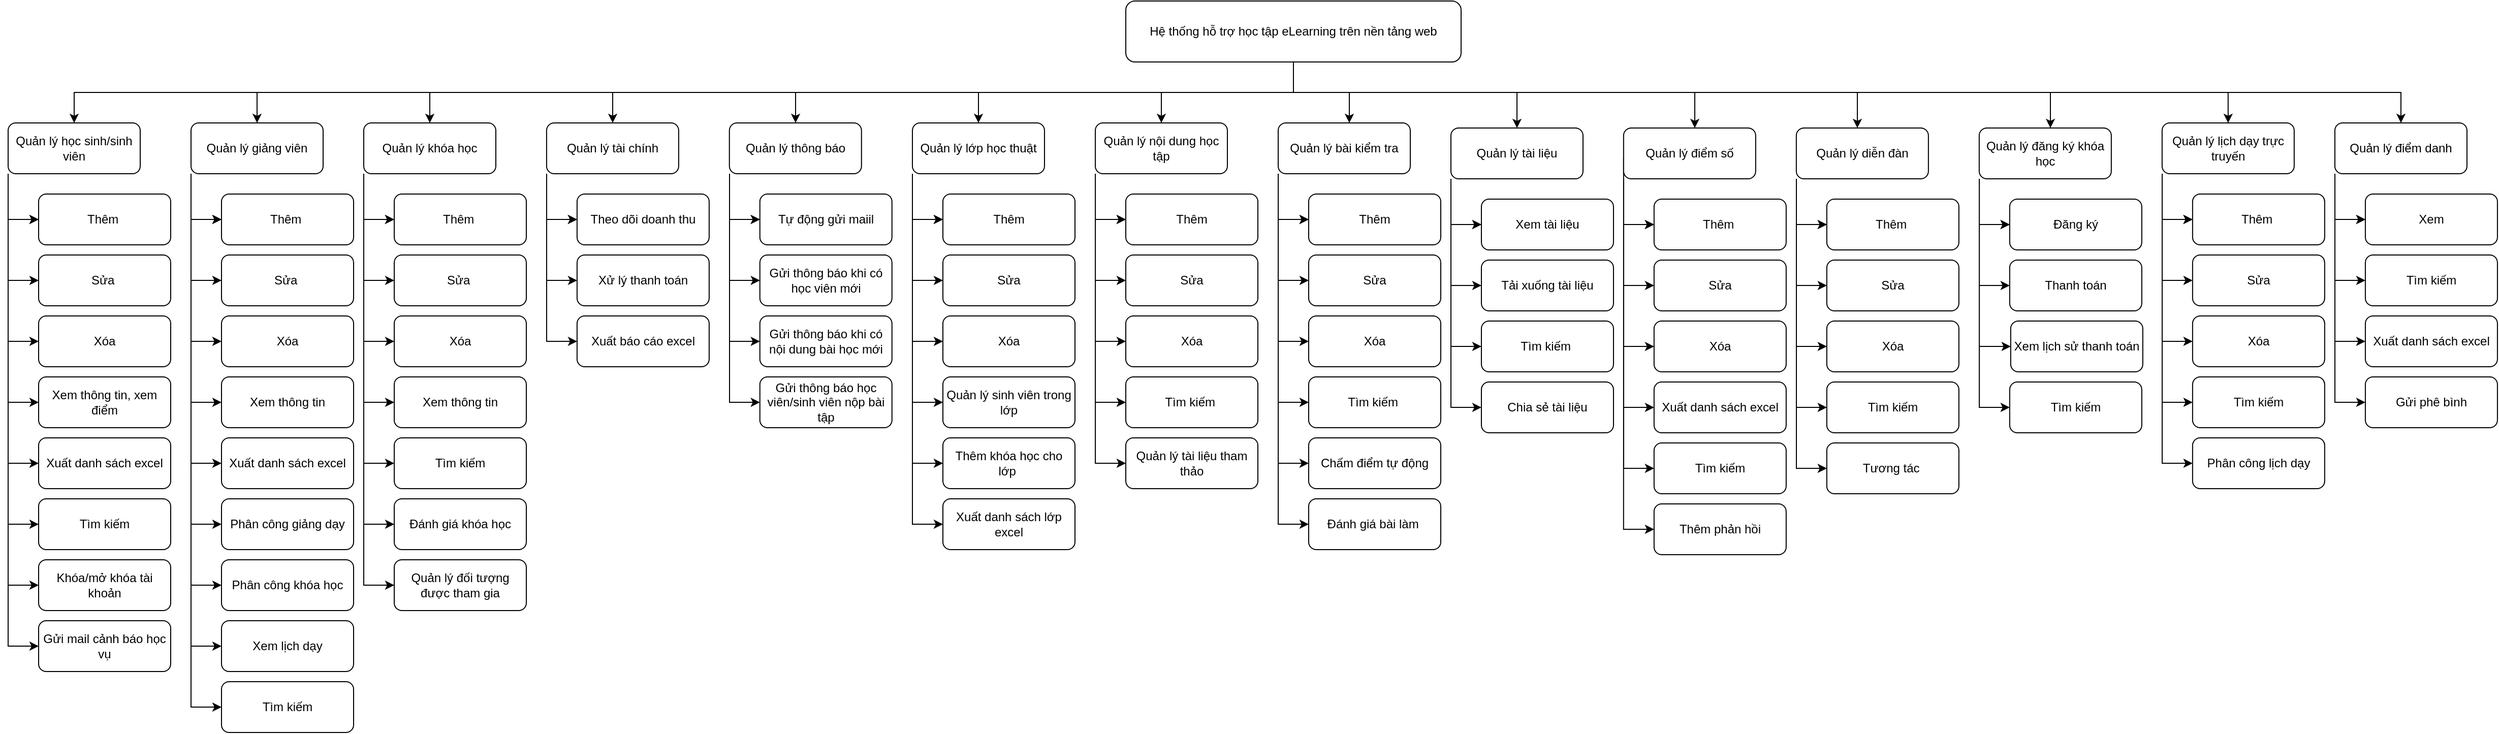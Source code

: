 <mxfile version="27.0.5">
  <diagram name="Page-1" id="I-7YPhFpCVGjYqoQ73Ly">
    <mxGraphModel dx="4297" dy="1940" grid="1" gridSize="10" guides="1" tooltips="1" connect="1" arrows="1" fold="1" page="1" pageScale="1" pageWidth="850" pageHeight="1100" math="0" shadow="0">
      <root>
        <mxCell id="0" />
        <mxCell id="1" parent="0" />
        <mxCell id="hVVMpaapmV8Wa0ZIryD7-13" style="edgeStyle=orthogonalEdgeStyle;rounded=0;orthogonalLoop=1;jettySize=auto;html=1;" parent="1" source="hVVMpaapmV8Wa0ZIryD7-2" target="hVVMpaapmV8Wa0ZIryD7-3" edge="1">
          <mxGeometry relative="1" as="geometry">
            <Array as="points">
              <mxPoint x="1245" y="110" />
              <mxPoint x="45" y="110" />
            </Array>
          </mxGeometry>
        </mxCell>
        <mxCell id="hVVMpaapmV8Wa0ZIryD7-36" style="edgeStyle=orthogonalEdgeStyle;rounded=0;orthogonalLoop=1;jettySize=auto;html=1;" parent="1" source="hVVMpaapmV8Wa0ZIryD7-2" target="hVVMpaapmV8Wa0ZIryD7-30" edge="1">
          <mxGeometry relative="1" as="geometry">
            <Array as="points">
              <mxPoint x="1245" y="110" />
              <mxPoint x="225" y="110" />
            </Array>
          </mxGeometry>
        </mxCell>
        <mxCell id="hVVMpaapmV8Wa0ZIryD7-163" style="edgeStyle=orthogonalEdgeStyle;rounded=0;orthogonalLoop=1;jettySize=auto;html=1;entryX=0.5;entryY=0;entryDx=0;entryDy=0;" parent="1" source="hVVMpaapmV8Wa0ZIryD7-2" target="hVVMpaapmV8Wa0ZIryD7-47" edge="1">
          <mxGeometry relative="1" as="geometry">
            <Array as="points">
              <mxPoint x="1245" y="110" />
              <mxPoint x="395" y="110" />
            </Array>
          </mxGeometry>
        </mxCell>
        <mxCell id="hVVMpaapmV8Wa0ZIryD7-164" style="edgeStyle=orthogonalEdgeStyle;rounded=0;orthogonalLoop=1;jettySize=auto;html=1;" parent="1" source="hVVMpaapmV8Wa0ZIryD7-2" target="hVVMpaapmV8Wa0ZIryD7-67" edge="1">
          <mxGeometry relative="1" as="geometry">
            <Array as="points">
              <mxPoint x="1245" y="110" />
              <mxPoint x="575" y="110" />
            </Array>
          </mxGeometry>
        </mxCell>
        <mxCell id="hVVMpaapmV8Wa0ZIryD7-165" style="edgeStyle=orthogonalEdgeStyle;rounded=0;orthogonalLoop=1;jettySize=auto;html=1;" parent="1" source="hVVMpaapmV8Wa0ZIryD7-2" target="hVVMpaapmV8Wa0ZIryD7-98" edge="1">
          <mxGeometry relative="1" as="geometry">
            <Array as="points">
              <mxPoint x="1245" y="110" />
              <mxPoint x="755" y="110" />
            </Array>
          </mxGeometry>
        </mxCell>
        <mxCell id="hVVMpaapmV8Wa0ZIryD7-166" style="edgeStyle=orthogonalEdgeStyle;rounded=0;orthogonalLoop=1;jettySize=auto;html=1;" parent="1" source="hVVMpaapmV8Wa0ZIryD7-2" target="hVVMpaapmV8Wa0ZIryD7-112" edge="1">
          <mxGeometry relative="1" as="geometry" />
        </mxCell>
        <mxCell id="hVVMpaapmV8Wa0ZIryD7-167" style="edgeStyle=orthogonalEdgeStyle;rounded=0;orthogonalLoop=1;jettySize=auto;html=1;" parent="1" source="hVVMpaapmV8Wa0ZIryD7-2" target="hVVMpaapmV8Wa0ZIryD7-121" edge="1">
          <mxGeometry relative="1" as="geometry">
            <Array as="points">
              <mxPoint x="1245" y="110" />
              <mxPoint x="1300" y="110" />
            </Array>
          </mxGeometry>
        </mxCell>
        <mxCell id="hVVMpaapmV8Wa0ZIryD7-168" style="edgeStyle=orthogonalEdgeStyle;rounded=0;orthogonalLoop=1;jettySize=auto;html=1;" parent="1" source="hVVMpaapmV8Wa0ZIryD7-2" target="hVVMpaapmV8Wa0ZIryD7-137" edge="1">
          <mxGeometry relative="1" as="geometry">
            <Array as="points">
              <mxPoint x="1245" y="110" />
              <mxPoint x="1465" y="110" />
            </Array>
          </mxGeometry>
        </mxCell>
        <mxCell id="hVVMpaapmV8Wa0ZIryD7-169" style="edgeStyle=orthogonalEdgeStyle;rounded=0;orthogonalLoop=1;jettySize=auto;html=1;" parent="1" source="hVVMpaapmV8Wa0ZIryD7-2" target="hVVMpaapmV8Wa0ZIryD7-147" edge="1">
          <mxGeometry relative="1" as="geometry">
            <Array as="points">
              <mxPoint x="1245" y="110" />
              <mxPoint x="1640" y="110" />
            </Array>
          </mxGeometry>
        </mxCell>
        <mxCell id="hVVMpaapmV8Wa0ZIryD7-205" style="edgeStyle=orthogonalEdgeStyle;rounded=0;orthogonalLoop=1;jettySize=auto;html=1;" parent="1" source="hVVMpaapmV8Wa0ZIryD7-2" target="hVVMpaapmV8Wa0ZIryD7-196" edge="1">
          <mxGeometry relative="1" as="geometry">
            <Array as="points">
              <mxPoint x="1245" y="110" />
              <mxPoint x="1800" y="110" />
            </Array>
          </mxGeometry>
        </mxCell>
        <mxCell id="hVVMpaapmV8Wa0ZIryD7-226" style="edgeStyle=orthogonalEdgeStyle;rounded=0;orthogonalLoop=1;jettySize=auto;html=1;" parent="1" source="hVVMpaapmV8Wa0ZIryD7-2" target="hVVMpaapmV8Wa0ZIryD7-215" edge="1">
          <mxGeometry relative="1" as="geometry">
            <Array as="points">
              <mxPoint x="1245" y="110" />
              <mxPoint x="1990" y="110" />
            </Array>
          </mxGeometry>
        </mxCell>
        <mxCell id="K12MKA1-OW6YJmMNlb4H-12" style="edgeStyle=orthogonalEdgeStyle;rounded=0;orthogonalLoop=1;jettySize=auto;html=1;" parent="1" source="hVVMpaapmV8Wa0ZIryD7-2" target="K12MKA1-OW6YJmMNlb4H-6" edge="1">
          <mxGeometry relative="1" as="geometry">
            <Array as="points">
              <mxPoint x="1245" y="110" />
              <mxPoint x="935" y="110" />
            </Array>
          </mxGeometry>
        </mxCell>
        <mxCell id="ZhgXvfHGEHcza7X1Rqpc-42" style="edgeStyle=orthogonalEdgeStyle;rounded=0;orthogonalLoop=1;jettySize=auto;html=1;entryX=0.5;entryY=0;entryDx=0;entryDy=0;" edge="1" parent="1" source="hVVMpaapmV8Wa0ZIryD7-2" target="ZhgXvfHGEHcza7X1Rqpc-17">
          <mxGeometry relative="1" as="geometry">
            <Array as="points">
              <mxPoint x="1245" y="110" />
              <mxPoint x="2165" y="110" />
            </Array>
          </mxGeometry>
        </mxCell>
        <mxCell id="ZhgXvfHGEHcza7X1Rqpc-44" style="edgeStyle=orthogonalEdgeStyle;rounded=0;orthogonalLoop=1;jettySize=auto;html=1;entryX=0.5;entryY=0;entryDx=0;entryDy=0;" edge="1" parent="1" source="hVVMpaapmV8Wa0ZIryD7-2" target="ZhgXvfHGEHcza7X1Rqpc-30">
          <mxGeometry relative="1" as="geometry">
            <Array as="points">
              <mxPoint x="1245" y="110" />
              <mxPoint x="2335" y="110" />
            </Array>
          </mxGeometry>
        </mxCell>
        <mxCell id="hVVMpaapmV8Wa0ZIryD7-2" value="Hệ thống hỗ trợ học tập eLearning trên nền tảng web" style="rounded=1;whiteSpace=wrap;html=1;" parent="1" vertex="1">
          <mxGeometry x="1080" y="20" width="330" height="60" as="geometry" />
        </mxCell>
        <mxCell id="hVVMpaapmV8Wa0ZIryD7-15" style="edgeStyle=orthogonalEdgeStyle;rounded=0;orthogonalLoop=1;jettySize=auto;html=1;entryX=0;entryY=0.5;entryDx=0;entryDy=0;" parent="1" source="hVVMpaapmV8Wa0ZIryD7-3" target="hVVMpaapmV8Wa0ZIryD7-7" edge="1">
          <mxGeometry relative="1" as="geometry">
            <Array as="points">
              <mxPoint x="-20" y="235" />
            </Array>
          </mxGeometry>
        </mxCell>
        <mxCell id="hVVMpaapmV8Wa0ZIryD7-17" style="edgeStyle=orthogonalEdgeStyle;rounded=0;orthogonalLoop=1;jettySize=auto;html=1;entryX=0;entryY=0.5;entryDx=0;entryDy=0;" parent="1" source="hVVMpaapmV8Wa0ZIryD7-3" target="hVVMpaapmV8Wa0ZIryD7-7" edge="1">
          <mxGeometry relative="1" as="geometry">
            <Array as="points">
              <mxPoint x="-20" y="235" />
            </Array>
          </mxGeometry>
        </mxCell>
        <mxCell id="hVVMpaapmV8Wa0ZIryD7-18" style="edgeStyle=orthogonalEdgeStyle;rounded=0;orthogonalLoop=1;jettySize=auto;html=1;entryX=0;entryY=0.5;entryDx=0;entryDy=0;" parent="1" source="hVVMpaapmV8Wa0ZIryD7-3" target="hVVMpaapmV8Wa0ZIryD7-8" edge="1">
          <mxGeometry relative="1" as="geometry">
            <Array as="points">
              <mxPoint x="-20" y="295" />
            </Array>
          </mxGeometry>
        </mxCell>
        <mxCell id="hVVMpaapmV8Wa0ZIryD7-19" style="edgeStyle=orthogonalEdgeStyle;rounded=0;orthogonalLoop=1;jettySize=auto;html=1;entryX=0;entryY=0.5;entryDx=0;entryDy=0;" parent="1" source="hVVMpaapmV8Wa0ZIryD7-3" target="hVVMpaapmV8Wa0ZIryD7-9" edge="1">
          <mxGeometry relative="1" as="geometry">
            <Array as="points">
              <mxPoint x="-20" y="355" />
            </Array>
          </mxGeometry>
        </mxCell>
        <mxCell id="hVVMpaapmV8Wa0ZIryD7-20" style="edgeStyle=orthogonalEdgeStyle;rounded=0;orthogonalLoop=1;jettySize=auto;html=1;entryX=0;entryY=0.5;entryDx=0;entryDy=0;" parent="1" source="hVVMpaapmV8Wa0ZIryD7-3" target="hVVMpaapmV8Wa0ZIryD7-10" edge="1">
          <mxGeometry relative="1" as="geometry">
            <Array as="points">
              <mxPoint x="-20" y="415" />
            </Array>
          </mxGeometry>
        </mxCell>
        <mxCell id="hVVMpaapmV8Wa0ZIryD7-21" style="edgeStyle=orthogonalEdgeStyle;rounded=0;orthogonalLoop=1;jettySize=auto;html=1;entryX=0;entryY=0.5;entryDx=0;entryDy=0;" parent="1" source="hVVMpaapmV8Wa0ZIryD7-3" target="hVVMpaapmV8Wa0ZIryD7-12" edge="1">
          <mxGeometry relative="1" as="geometry">
            <Array as="points">
              <mxPoint x="-20" y="475" />
            </Array>
          </mxGeometry>
        </mxCell>
        <mxCell id="hVVMpaapmV8Wa0ZIryD7-77" style="edgeStyle=orthogonalEdgeStyle;rounded=0;orthogonalLoop=1;jettySize=auto;html=1;entryX=0;entryY=0.5;entryDx=0;entryDy=0;" parent="1" source="hVVMpaapmV8Wa0ZIryD7-3" target="hVVMpaapmV8Wa0ZIryD7-75" edge="1">
          <mxGeometry relative="1" as="geometry">
            <Array as="points">
              <mxPoint x="-20" y="535" />
            </Array>
          </mxGeometry>
        </mxCell>
        <mxCell id="hVVMpaapmV8Wa0ZIryD7-173" style="edgeStyle=orthogonalEdgeStyle;rounded=0;orthogonalLoop=1;jettySize=auto;html=1;entryX=0;entryY=0.5;entryDx=0;entryDy=0;" parent="1" source="hVVMpaapmV8Wa0ZIryD7-3" target="hVVMpaapmV8Wa0ZIryD7-171" edge="1">
          <mxGeometry relative="1" as="geometry">
            <Array as="points">
              <mxPoint x="-20" y="595" />
            </Array>
          </mxGeometry>
        </mxCell>
        <mxCell id="ZhgXvfHGEHcza7X1Rqpc-39" style="edgeStyle=orthogonalEdgeStyle;rounded=0;orthogonalLoop=1;jettySize=auto;html=1;entryX=0;entryY=0.5;entryDx=0;entryDy=0;" edge="1" parent="1" source="hVVMpaapmV8Wa0ZIryD7-3" target="ZhgXvfHGEHcza7X1Rqpc-38">
          <mxGeometry relative="1" as="geometry">
            <Array as="points">
              <mxPoint x="-20" y="655" />
            </Array>
          </mxGeometry>
        </mxCell>
        <mxCell id="hVVMpaapmV8Wa0ZIryD7-3" value="&lt;p style=&quot;white-space-collapse: preserve;&quot; dir=&quot;auto&quot;&gt;Quản lý học sinh/sinh viên&lt;/p&gt;" style="rounded=1;whiteSpace=wrap;html=1;horizontal=1;" parent="1" vertex="1">
          <mxGeometry x="-20" y="140" width="130" height="50" as="geometry" />
        </mxCell>
        <mxCell id="hVVMpaapmV8Wa0ZIryD7-7" value="&lt;p style=&quot;white-space-collapse: preserve;&quot; dir=&quot;auto&quot;&gt;Thêm &lt;/p&gt;" style="rounded=1;whiteSpace=wrap;html=1;horizontal=1;" parent="1" vertex="1">
          <mxGeometry x="10" y="210" width="130" height="50" as="geometry" />
        </mxCell>
        <mxCell id="hVVMpaapmV8Wa0ZIryD7-8" value="&lt;p style=&quot;white-space-collapse: preserve;&quot; dir=&quot;auto&quot;&gt;Sửa &lt;/p&gt;" style="rounded=1;whiteSpace=wrap;html=1;horizontal=1;" parent="1" vertex="1">
          <mxGeometry x="10" y="270" width="130" height="50" as="geometry" />
        </mxCell>
        <mxCell id="hVVMpaapmV8Wa0ZIryD7-9" value="Xóa" style="rounded=1;whiteSpace=wrap;html=1;horizontal=1;" parent="1" vertex="1">
          <mxGeometry x="10" y="330" width="130" height="50" as="geometry" />
        </mxCell>
        <mxCell id="hVVMpaapmV8Wa0ZIryD7-10" value="Xem thông tin, xem điểm" style="rounded=1;whiteSpace=wrap;html=1;horizontal=1;" parent="1" vertex="1">
          <mxGeometry x="10" y="390" width="130" height="50" as="geometry" />
        </mxCell>
        <mxCell id="hVVMpaapmV8Wa0ZIryD7-12" value="Xuất danh sách excel" style="rounded=1;whiteSpace=wrap;html=1;horizontal=1;" parent="1" vertex="1">
          <mxGeometry x="10" y="450" width="130" height="50" as="geometry" />
        </mxCell>
        <mxCell id="hVVMpaapmV8Wa0ZIryD7-24" style="edgeStyle=orthogonalEdgeStyle;rounded=0;orthogonalLoop=1;jettySize=auto;html=1;entryX=0;entryY=0.5;entryDx=0;entryDy=0;" parent="1" source="hVVMpaapmV8Wa0ZIryD7-30" target="hVVMpaapmV8Wa0ZIryD7-31" edge="1">
          <mxGeometry relative="1" as="geometry">
            <Array as="points">
              <mxPoint x="160" y="235" />
            </Array>
          </mxGeometry>
        </mxCell>
        <mxCell id="hVVMpaapmV8Wa0ZIryD7-25" style="edgeStyle=orthogonalEdgeStyle;rounded=0;orthogonalLoop=1;jettySize=auto;html=1;entryX=0;entryY=0.5;entryDx=0;entryDy=0;" parent="1" source="hVVMpaapmV8Wa0ZIryD7-30" target="hVVMpaapmV8Wa0ZIryD7-31" edge="1">
          <mxGeometry relative="1" as="geometry">
            <Array as="points">
              <mxPoint x="160" y="235" />
            </Array>
          </mxGeometry>
        </mxCell>
        <mxCell id="hVVMpaapmV8Wa0ZIryD7-26" style="edgeStyle=orthogonalEdgeStyle;rounded=0;orthogonalLoop=1;jettySize=auto;html=1;entryX=0;entryY=0.5;entryDx=0;entryDy=0;" parent="1" source="hVVMpaapmV8Wa0ZIryD7-30" target="hVVMpaapmV8Wa0ZIryD7-32" edge="1">
          <mxGeometry relative="1" as="geometry">
            <Array as="points">
              <mxPoint x="160" y="295" />
            </Array>
          </mxGeometry>
        </mxCell>
        <mxCell id="hVVMpaapmV8Wa0ZIryD7-27" style="edgeStyle=orthogonalEdgeStyle;rounded=0;orthogonalLoop=1;jettySize=auto;html=1;entryX=0;entryY=0.5;entryDx=0;entryDy=0;" parent="1" source="hVVMpaapmV8Wa0ZIryD7-30" target="hVVMpaapmV8Wa0ZIryD7-33" edge="1">
          <mxGeometry relative="1" as="geometry">
            <Array as="points">
              <mxPoint x="160" y="355" />
            </Array>
          </mxGeometry>
        </mxCell>
        <mxCell id="hVVMpaapmV8Wa0ZIryD7-28" style="edgeStyle=orthogonalEdgeStyle;rounded=0;orthogonalLoop=1;jettySize=auto;html=1;entryX=0;entryY=0.5;entryDx=0;entryDy=0;" parent="1" source="hVVMpaapmV8Wa0ZIryD7-30" target="hVVMpaapmV8Wa0ZIryD7-34" edge="1">
          <mxGeometry relative="1" as="geometry">
            <Array as="points">
              <mxPoint x="160" y="415" />
            </Array>
          </mxGeometry>
        </mxCell>
        <mxCell id="hVVMpaapmV8Wa0ZIryD7-29" style="edgeStyle=orthogonalEdgeStyle;rounded=0;orthogonalLoop=1;jettySize=auto;html=1;entryX=0;entryY=0.5;entryDx=0;entryDy=0;" parent="1" source="hVVMpaapmV8Wa0ZIryD7-30" target="hVVMpaapmV8Wa0ZIryD7-35" edge="1">
          <mxGeometry relative="1" as="geometry">
            <Array as="points">
              <mxPoint x="160" y="475" />
            </Array>
          </mxGeometry>
        </mxCell>
        <mxCell id="hVVMpaapmV8Wa0ZIryD7-57" style="edgeStyle=orthogonalEdgeStyle;rounded=0;orthogonalLoop=1;jettySize=auto;html=1;entryX=0;entryY=0.5;entryDx=0;entryDy=0;" parent="1" source="hVVMpaapmV8Wa0ZIryD7-30" target="hVVMpaapmV8Wa0ZIryD7-37" edge="1">
          <mxGeometry relative="1" as="geometry">
            <Array as="points">
              <mxPoint x="160" y="535" />
            </Array>
          </mxGeometry>
        </mxCell>
        <mxCell id="hVVMpaapmV8Wa0ZIryD7-58" style="edgeStyle=orthogonalEdgeStyle;rounded=0;orthogonalLoop=1;jettySize=auto;html=1;entryX=0;entryY=0.5;entryDx=0;entryDy=0;" parent="1" source="hVVMpaapmV8Wa0ZIryD7-30" target="hVVMpaapmV8Wa0ZIryD7-38" edge="1">
          <mxGeometry relative="1" as="geometry">
            <Array as="points">
              <mxPoint x="160" y="595" />
            </Array>
          </mxGeometry>
        </mxCell>
        <mxCell id="hVVMpaapmV8Wa0ZIryD7-81" style="edgeStyle=orthogonalEdgeStyle;rounded=0;orthogonalLoop=1;jettySize=auto;html=1;entryX=0;entryY=0.5;entryDx=0;entryDy=0;" parent="1" source="hVVMpaapmV8Wa0ZIryD7-30" target="hVVMpaapmV8Wa0ZIryD7-80" edge="1">
          <mxGeometry relative="1" as="geometry">
            <Array as="points">
              <mxPoint x="160" y="655" />
            </Array>
          </mxGeometry>
        </mxCell>
        <mxCell id="hVVMpaapmV8Wa0ZIryD7-175" style="edgeStyle=orthogonalEdgeStyle;rounded=0;orthogonalLoop=1;jettySize=auto;html=1;entryX=0;entryY=0.5;entryDx=0;entryDy=0;" parent="1" source="hVVMpaapmV8Wa0ZIryD7-30" target="hVVMpaapmV8Wa0ZIryD7-174" edge="1">
          <mxGeometry relative="1" as="geometry">
            <Array as="points">
              <mxPoint x="160" y="715" />
            </Array>
          </mxGeometry>
        </mxCell>
        <mxCell id="hVVMpaapmV8Wa0ZIryD7-30" value="&lt;p style=&quot;white-space-collapse: preserve;&quot; dir=&quot;auto&quot;&gt;Quản lý giảng viên&lt;/p&gt;" style="rounded=1;whiteSpace=wrap;html=1;horizontal=1;" parent="1" vertex="1">
          <mxGeometry x="160" y="140" width="130" height="50" as="geometry" />
        </mxCell>
        <mxCell id="hVVMpaapmV8Wa0ZIryD7-31" value="&lt;p style=&quot;white-space-collapse: preserve;&quot; dir=&quot;auto&quot;&gt;Thêm &lt;/p&gt;" style="rounded=1;whiteSpace=wrap;html=1;horizontal=1;" parent="1" vertex="1">
          <mxGeometry x="190" y="210" width="130" height="50" as="geometry" />
        </mxCell>
        <mxCell id="hVVMpaapmV8Wa0ZIryD7-32" value="&lt;p style=&quot;white-space-collapse: preserve;&quot; dir=&quot;auto&quot;&gt;Sửa &lt;/p&gt;" style="rounded=1;whiteSpace=wrap;html=1;horizontal=1;" parent="1" vertex="1">
          <mxGeometry x="190" y="270" width="130" height="50" as="geometry" />
        </mxCell>
        <mxCell id="hVVMpaapmV8Wa0ZIryD7-33" value="Xóa" style="rounded=1;whiteSpace=wrap;html=1;horizontal=1;" parent="1" vertex="1">
          <mxGeometry x="190" y="330" width="130" height="50" as="geometry" />
        </mxCell>
        <mxCell id="hVVMpaapmV8Wa0ZIryD7-34" value="Xem thông tin" style="rounded=1;whiteSpace=wrap;html=1;horizontal=1;" parent="1" vertex="1">
          <mxGeometry x="190" y="390" width="130" height="50" as="geometry" />
        </mxCell>
        <mxCell id="hVVMpaapmV8Wa0ZIryD7-35" value="Xuất danh sách excel" style="rounded=1;whiteSpace=wrap;html=1;horizontal=1;" parent="1" vertex="1">
          <mxGeometry x="190" y="450" width="130" height="50" as="geometry" />
        </mxCell>
        <mxCell id="hVVMpaapmV8Wa0ZIryD7-37" value="Phân công giảng dạy" style="rounded=1;whiteSpace=wrap;html=1;horizontal=1;" parent="1" vertex="1">
          <mxGeometry x="190" y="510" width="130" height="50" as="geometry" />
        </mxCell>
        <mxCell id="hVVMpaapmV8Wa0ZIryD7-38" value="Phân công khóa học" style="rounded=1;whiteSpace=wrap;html=1;horizontal=1;" parent="1" vertex="1">
          <mxGeometry x="190" y="570" width="130" height="50" as="geometry" />
        </mxCell>
        <mxCell id="hVVMpaapmV8Wa0ZIryD7-41" style="edgeStyle=orthogonalEdgeStyle;rounded=0;orthogonalLoop=1;jettySize=auto;html=1;entryX=0;entryY=0.5;entryDx=0;entryDy=0;" parent="1" source="hVVMpaapmV8Wa0ZIryD7-47" target="hVVMpaapmV8Wa0ZIryD7-48" edge="1">
          <mxGeometry relative="1" as="geometry">
            <Array as="points">
              <mxPoint x="330" y="235" />
            </Array>
          </mxGeometry>
        </mxCell>
        <mxCell id="hVVMpaapmV8Wa0ZIryD7-42" style="edgeStyle=orthogonalEdgeStyle;rounded=0;orthogonalLoop=1;jettySize=auto;html=1;entryX=0;entryY=0.5;entryDx=0;entryDy=0;" parent="1" source="hVVMpaapmV8Wa0ZIryD7-47" target="hVVMpaapmV8Wa0ZIryD7-48" edge="1">
          <mxGeometry relative="1" as="geometry">
            <Array as="points">
              <mxPoint x="330" y="235" />
            </Array>
          </mxGeometry>
        </mxCell>
        <mxCell id="hVVMpaapmV8Wa0ZIryD7-43" style="edgeStyle=orthogonalEdgeStyle;rounded=0;orthogonalLoop=1;jettySize=auto;html=1;entryX=0;entryY=0.5;entryDx=0;entryDy=0;" parent="1" source="hVVMpaapmV8Wa0ZIryD7-47" target="hVVMpaapmV8Wa0ZIryD7-49" edge="1">
          <mxGeometry relative="1" as="geometry">
            <Array as="points">
              <mxPoint x="330" y="295" />
            </Array>
          </mxGeometry>
        </mxCell>
        <mxCell id="hVVMpaapmV8Wa0ZIryD7-44" style="edgeStyle=orthogonalEdgeStyle;rounded=0;orthogonalLoop=1;jettySize=auto;html=1;entryX=0;entryY=0.5;entryDx=0;entryDy=0;" parent="1" source="hVVMpaapmV8Wa0ZIryD7-47" target="hVVMpaapmV8Wa0ZIryD7-50" edge="1">
          <mxGeometry relative="1" as="geometry">
            <Array as="points">
              <mxPoint x="330" y="355" />
            </Array>
          </mxGeometry>
        </mxCell>
        <mxCell id="hVVMpaapmV8Wa0ZIryD7-45" style="edgeStyle=orthogonalEdgeStyle;rounded=0;orthogonalLoop=1;jettySize=auto;html=1;entryX=0;entryY=0.5;entryDx=0;entryDy=0;" parent="1" source="hVVMpaapmV8Wa0ZIryD7-47" target="hVVMpaapmV8Wa0ZIryD7-51" edge="1">
          <mxGeometry relative="1" as="geometry">
            <Array as="points">
              <mxPoint x="330" y="415" />
            </Array>
          </mxGeometry>
        </mxCell>
        <mxCell id="hVVMpaapmV8Wa0ZIryD7-46" style="edgeStyle=orthogonalEdgeStyle;rounded=0;orthogonalLoop=1;jettySize=auto;html=1;entryX=0;entryY=0.5;entryDx=0;entryDy=0;" parent="1" source="hVVMpaapmV8Wa0ZIryD7-47" edge="1" target="hVVMpaapmV8Wa0ZIryD7-59">
          <mxGeometry relative="1" as="geometry">
            <Array as="points">
              <mxPoint x="330" y="475" />
            </Array>
            <mxPoint x="330" y="475" as="targetPoint" />
          </mxGeometry>
        </mxCell>
        <mxCell id="hVVMpaapmV8Wa0ZIryD7-177" style="edgeStyle=orthogonalEdgeStyle;rounded=0;orthogonalLoop=1;jettySize=auto;html=1;entryX=0;entryY=0.5;entryDx=0;entryDy=0;" parent="1" source="hVVMpaapmV8Wa0ZIryD7-47" target="hVVMpaapmV8Wa0ZIryD7-176" edge="1">
          <mxGeometry relative="1" as="geometry">
            <Array as="points">
              <mxPoint x="330" y="535" />
            </Array>
          </mxGeometry>
        </mxCell>
        <mxCell id="ZhgXvfHGEHcza7X1Rqpc-37" style="edgeStyle=orthogonalEdgeStyle;rounded=0;orthogonalLoop=1;jettySize=auto;html=1;entryX=0;entryY=0.5;entryDx=0;entryDy=0;" edge="1" parent="1" source="hVVMpaapmV8Wa0ZIryD7-47" target="ZhgXvfHGEHcza7X1Rqpc-36">
          <mxGeometry relative="1" as="geometry">
            <Array as="points">
              <mxPoint x="330" y="595" />
            </Array>
          </mxGeometry>
        </mxCell>
        <mxCell id="hVVMpaapmV8Wa0ZIryD7-47" value="&lt;p style=&quot;white-space-collapse: preserve;&quot; dir=&quot;auto&quot;&gt;Quản lý khóa học&lt;/p&gt;" style="rounded=1;whiteSpace=wrap;html=1;horizontal=1;" parent="1" vertex="1">
          <mxGeometry x="330" y="140" width="130" height="50" as="geometry" />
        </mxCell>
        <mxCell id="hVVMpaapmV8Wa0ZIryD7-48" value="&lt;p style=&quot;white-space-collapse: preserve;&quot; dir=&quot;auto&quot;&gt;Thêm &lt;/p&gt;" style="rounded=1;whiteSpace=wrap;html=1;horizontal=1;" parent="1" vertex="1">
          <mxGeometry x="360" y="210" width="130" height="50" as="geometry" />
        </mxCell>
        <mxCell id="hVVMpaapmV8Wa0ZIryD7-49" value="&lt;p style=&quot;white-space-collapse: preserve;&quot; dir=&quot;auto&quot;&gt;Sửa &lt;/p&gt;" style="rounded=1;whiteSpace=wrap;html=1;horizontal=1;" parent="1" vertex="1">
          <mxGeometry x="360" y="270" width="130" height="50" as="geometry" />
        </mxCell>
        <mxCell id="hVVMpaapmV8Wa0ZIryD7-50" value="Xóa" style="rounded=1;whiteSpace=wrap;html=1;horizontal=1;" parent="1" vertex="1">
          <mxGeometry x="360" y="330" width="130" height="50" as="geometry" />
        </mxCell>
        <mxCell id="hVVMpaapmV8Wa0ZIryD7-51" value="Xem thông tin" style="rounded=1;whiteSpace=wrap;html=1;horizontal=1;" parent="1" vertex="1">
          <mxGeometry x="360" y="390" width="130" height="50" as="geometry" />
        </mxCell>
        <mxCell id="hVVMpaapmV8Wa0ZIryD7-59" value="Tìm kiếm" style="rounded=1;whiteSpace=wrap;html=1;horizontal=1;" parent="1" vertex="1">
          <mxGeometry x="360" y="450" width="130" height="50" as="geometry" />
        </mxCell>
        <mxCell id="hVVMpaapmV8Wa0ZIryD7-61" style="edgeStyle=orthogonalEdgeStyle;rounded=0;orthogonalLoop=1;jettySize=auto;html=1;entryX=0;entryY=0.5;entryDx=0;entryDy=0;" parent="1" source="hVVMpaapmV8Wa0ZIryD7-67" target="hVVMpaapmV8Wa0ZIryD7-68" edge="1">
          <mxGeometry relative="1" as="geometry">
            <Array as="points">
              <mxPoint x="510" y="235" />
            </Array>
          </mxGeometry>
        </mxCell>
        <mxCell id="hVVMpaapmV8Wa0ZIryD7-62" style="edgeStyle=orthogonalEdgeStyle;rounded=0;orthogonalLoop=1;jettySize=auto;html=1;entryX=0;entryY=0.5;entryDx=0;entryDy=0;" parent="1" source="hVVMpaapmV8Wa0ZIryD7-67" target="hVVMpaapmV8Wa0ZIryD7-68" edge="1">
          <mxGeometry relative="1" as="geometry">
            <Array as="points">
              <mxPoint x="510" y="235" />
            </Array>
          </mxGeometry>
        </mxCell>
        <mxCell id="hVVMpaapmV8Wa0ZIryD7-63" style="edgeStyle=orthogonalEdgeStyle;rounded=0;orthogonalLoop=1;jettySize=auto;html=1;entryX=0;entryY=0.5;entryDx=0;entryDy=0;" parent="1" source="hVVMpaapmV8Wa0ZIryD7-67" target="hVVMpaapmV8Wa0ZIryD7-69" edge="1">
          <mxGeometry relative="1" as="geometry">
            <Array as="points">
              <mxPoint x="510" y="295" />
            </Array>
          </mxGeometry>
        </mxCell>
        <mxCell id="hVVMpaapmV8Wa0ZIryD7-64" style="edgeStyle=orthogonalEdgeStyle;rounded=0;orthogonalLoop=1;jettySize=auto;html=1;entryX=0;entryY=0.5;entryDx=0;entryDy=0;" parent="1" source="hVVMpaapmV8Wa0ZIryD7-67" target="hVVMpaapmV8Wa0ZIryD7-70" edge="1">
          <mxGeometry relative="1" as="geometry">
            <Array as="points">
              <mxPoint x="510" y="355" />
            </Array>
          </mxGeometry>
        </mxCell>
        <mxCell id="hVVMpaapmV8Wa0ZIryD7-67" value="&lt;p style=&quot;white-space-collapse: preserve;&quot; dir=&quot;auto&quot;&gt;Quản lý tài chính&lt;/p&gt;" style="rounded=1;whiteSpace=wrap;html=1;horizontal=1;" parent="1" vertex="1">
          <mxGeometry x="509.95" y="140" width="130" height="50" as="geometry" />
        </mxCell>
        <mxCell id="hVVMpaapmV8Wa0ZIryD7-68" value="&lt;p style=&quot;white-space-collapse: preserve;&quot; dir=&quot;auto&quot;&gt;Theo dõi doanh thu&lt;/p&gt;" style="rounded=1;whiteSpace=wrap;html=1;horizontal=1;" parent="1" vertex="1">
          <mxGeometry x="539.95" y="210" width="130" height="50" as="geometry" />
        </mxCell>
        <mxCell id="hVVMpaapmV8Wa0ZIryD7-69" value="&lt;p style=&quot;white-space-collapse: preserve;&quot; dir=&quot;auto&quot;&gt;Xử lý thanh toán&lt;/p&gt;" style="rounded=1;whiteSpace=wrap;html=1;horizontal=1;" parent="1" vertex="1">
          <mxGeometry x="539.95" y="270" width="130" height="50" as="geometry" />
        </mxCell>
        <mxCell id="hVVMpaapmV8Wa0ZIryD7-70" value="Xuất báo cáo excel" style="rounded=1;whiteSpace=wrap;html=1;horizontal=1;" parent="1" vertex="1">
          <mxGeometry x="539.95" y="330" width="130" height="50" as="geometry" />
        </mxCell>
        <mxCell id="hVVMpaapmV8Wa0ZIryD7-75" value="Tìm kiếm" style="rounded=1;whiteSpace=wrap;html=1;horizontal=1;" parent="1" vertex="1">
          <mxGeometry x="10" y="510" width="130" height="50" as="geometry" />
        </mxCell>
        <mxCell id="hVVMpaapmV8Wa0ZIryD7-80" value="Xem lịch dạy" style="rounded=1;whiteSpace=wrap;html=1;horizontal=1;" parent="1" vertex="1">
          <mxGeometry x="190" y="630" width="130" height="50" as="geometry" />
        </mxCell>
        <mxCell id="hVVMpaapmV8Wa0ZIryD7-94" style="edgeStyle=orthogonalEdgeStyle;rounded=0;orthogonalLoop=1;jettySize=auto;html=1;entryX=0;entryY=0.5;entryDx=0;entryDy=0;" parent="1" source="hVVMpaapmV8Wa0ZIryD7-98" target="hVVMpaapmV8Wa0ZIryD7-99" edge="1">
          <mxGeometry relative="1" as="geometry">
            <Array as="points">
              <mxPoint x="690" y="235" />
            </Array>
          </mxGeometry>
        </mxCell>
        <mxCell id="hVVMpaapmV8Wa0ZIryD7-95" style="edgeStyle=orthogonalEdgeStyle;rounded=0;orthogonalLoop=1;jettySize=auto;html=1;entryX=0;entryY=0.5;entryDx=0;entryDy=0;" parent="1" source="hVVMpaapmV8Wa0ZIryD7-98" target="hVVMpaapmV8Wa0ZIryD7-99" edge="1">
          <mxGeometry relative="1" as="geometry">
            <Array as="points">
              <mxPoint x="690" y="235" />
            </Array>
          </mxGeometry>
        </mxCell>
        <mxCell id="hVVMpaapmV8Wa0ZIryD7-96" style="edgeStyle=orthogonalEdgeStyle;rounded=0;orthogonalLoop=1;jettySize=auto;html=1;entryX=0;entryY=0.5;entryDx=0;entryDy=0;" parent="1" source="hVVMpaapmV8Wa0ZIryD7-98" edge="1" target="hVVMpaapmV8Wa0ZIryD7-102">
          <mxGeometry relative="1" as="geometry">
            <Array as="points">
              <mxPoint x="690" y="295" />
            </Array>
            <mxPoint x="689.87" y="295" as="targetPoint" />
          </mxGeometry>
        </mxCell>
        <mxCell id="hVVMpaapmV8Wa0ZIryD7-97" style="edgeStyle=orthogonalEdgeStyle;rounded=0;orthogonalLoop=1;jettySize=auto;html=1;entryX=0;entryY=0.5;entryDx=0;entryDy=0;" parent="1" source="hVVMpaapmV8Wa0ZIryD7-98" edge="1" target="hVVMpaapmV8Wa0ZIryD7-103">
          <mxGeometry relative="1" as="geometry">
            <Array as="points">
              <mxPoint x="690" y="355" />
            </Array>
            <mxPoint x="689.87" y="355" as="targetPoint" />
          </mxGeometry>
        </mxCell>
        <mxCell id="hVVMpaapmV8Wa0ZIryD7-106" style="edgeStyle=orthogonalEdgeStyle;rounded=0;orthogonalLoop=1;jettySize=auto;html=1;entryX=0;entryY=0.5;entryDx=0;entryDy=0;" parent="1" source="hVVMpaapmV8Wa0ZIryD7-98" target="hVVMpaapmV8Wa0ZIryD7-105" edge="1">
          <mxGeometry relative="1" as="geometry">
            <Array as="points">
              <mxPoint x="690" y="415" />
            </Array>
          </mxGeometry>
        </mxCell>
        <mxCell id="hVVMpaapmV8Wa0ZIryD7-98" value="&lt;p style=&quot;white-space-collapse: preserve;&quot; dir=&quot;auto&quot;&gt;Quản lý thông báo&lt;/p&gt;" style="rounded=1;whiteSpace=wrap;html=1;horizontal=1;" parent="1" vertex="1">
          <mxGeometry x="689.87" y="140" width="130" height="50" as="geometry" />
        </mxCell>
        <mxCell id="hVVMpaapmV8Wa0ZIryD7-99" value="Tự động gửi maiil" style="rounded=1;whiteSpace=wrap;html=1;horizontal=1;" parent="1" vertex="1">
          <mxGeometry x="719.87" y="210" width="130" height="50" as="geometry" />
        </mxCell>
        <mxCell id="hVVMpaapmV8Wa0ZIryD7-102" value="Gửi thông báo khi có học viên mới" style="rounded=1;whiteSpace=wrap;html=1;horizontal=1;" parent="1" vertex="1">
          <mxGeometry x="719.87" y="270" width="130" height="50" as="geometry" />
        </mxCell>
        <mxCell id="hVVMpaapmV8Wa0ZIryD7-103" value="Gửi thông báo khi có nội dung bài học mới" style="rounded=1;whiteSpace=wrap;html=1;horizontal=1;" parent="1" vertex="1">
          <mxGeometry x="719.87" y="330" width="130" height="50" as="geometry" />
        </mxCell>
        <mxCell id="hVVMpaapmV8Wa0ZIryD7-105" value="Gửi thông báo học viên/sinh viên nộp bài tập" style="rounded=1;whiteSpace=wrap;html=1;horizontal=1;" parent="1" vertex="1">
          <mxGeometry x="719.87" y="390" width="130" height="50" as="geometry" />
        </mxCell>
        <mxCell id="hVVMpaapmV8Wa0ZIryD7-107" style="edgeStyle=orthogonalEdgeStyle;rounded=0;orthogonalLoop=1;jettySize=auto;html=1;entryX=0;entryY=0.5;entryDx=0;entryDy=0;" parent="1" source="hVVMpaapmV8Wa0ZIryD7-112" target="hVVMpaapmV8Wa0ZIryD7-113" edge="1">
          <mxGeometry relative="1" as="geometry">
            <Array as="points">
              <mxPoint x="1050" y="235" />
            </Array>
          </mxGeometry>
        </mxCell>
        <mxCell id="hVVMpaapmV8Wa0ZIryD7-108" style="edgeStyle=orthogonalEdgeStyle;rounded=0;orthogonalLoop=1;jettySize=auto;html=1;entryX=0;entryY=0.5;entryDx=0;entryDy=0;" parent="1" source="hVVMpaapmV8Wa0ZIryD7-112" target="hVVMpaapmV8Wa0ZIryD7-113" edge="1">
          <mxGeometry relative="1" as="geometry">
            <Array as="points">
              <mxPoint x="1050" y="235" />
            </Array>
          </mxGeometry>
        </mxCell>
        <mxCell id="hVVMpaapmV8Wa0ZIryD7-109" style="edgeStyle=orthogonalEdgeStyle;rounded=0;orthogonalLoop=1;jettySize=auto;html=1;entryX=0;entryY=0.5;entryDx=0;entryDy=0;" parent="1" source="hVVMpaapmV8Wa0ZIryD7-112" edge="1" target="hVVMpaapmV8Wa0ZIryD7-114">
          <mxGeometry relative="1" as="geometry">
            <Array as="points">
              <mxPoint x="1050" y="295" />
            </Array>
            <mxPoint x="1049.99" y="295" as="targetPoint" />
          </mxGeometry>
        </mxCell>
        <mxCell id="hVVMpaapmV8Wa0ZIryD7-110" style="edgeStyle=orthogonalEdgeStyle;rounded=0;orthogonalLoop=1;jettySize=auto;html=1;entryX=0;entryY=0.5;entryDx=0;entryDy=0;" parent="1" source="hVVMpaapmV8Wa0ZIryD7-112" edge="1" target="hVVMpaapmV8Wa0ZIryD7-115">
          <mxGeometry relative="1" as="geometry">
            <Array as="points">
              <mxPoint x="1050" y="355" />
            </Array>
            <mxPoint x="1049.99" y="355" as="targetPoint" />
          </mxGeometry>
        </mxCell>
        <mxCell id="hVVMpaapmV8Wa0ZIryD7-153" style="edgeStyle=orthogonalEdgeStyle;rounded=0;orthogonalLoop=1;jettySize=auto;html=1;entryX=0;entryY=0.5;entryDx=0;entryDy=0;" parent="1" source="hVVMpaapmV8Wa0ZIryD7-112" target="hVVMpaapmV8Wa0ZIryD7-152" edge="1">
          <mxGeometry relative="1" as="geometry">
            <Array as="points">
              <mxPoint x="1050" y="415" />
            </Array>
          </mxGeometry>
        </mxCell>
        <mxCell id="K12MKA1-OW6YJmMNlb4H-17" style="edgeStyle=orthogonalEdgeStyle;rounded=0;orthogonalLoop=1;jettySize=auto;html=1;entryX=0;entryY=0.5;entryDx=0;entryDy=0;" parent="1" source="hVVMpaapmV8Wa0ZIryD7-112" target="hVVMpaapmV8Wa0ZIryD7-225" edge="1">
          <mxGeometry relative="1" as="geometry">
            <Array as="points">
              <mxPoint x="1050" y="475" />
            </Array>
          </mxGeometry>
        </mxCell>
        <mxCell id="hVVMpaapmV8Wa0ZIryD7-112" value="&lt;p style=&quot;white-space-collapse: preserve;&quot; dir=&quot;auto&quot;&gt;Quản lý nội dung học tập&lt;/p&gt;" style="rounded=1;whiteSpace=wrap;html=1;horizontal=1;" parent="1" vertex="1">
          <mxGeometry x="1049.99" y="140" width="130" height="50" as="geometry" />
        </mxCell>
        <mxCell id="hVVMpaapmV8Wa0ZIryD7-113" value="Thêm" style="rounded=1;whiteSpace=wrap;html=1;horizontal=1;" parent="1" vertex="1">
          <mxGeometry x="1079.99" y="210" width="130" height="50" as="geometry" />
        </mxCell>
        <mxCell id="hVVMpaapmV8Wa0ZIryD7-114" value="Sửa" style="rounded=1;whiteSpace=wrap;html=1;horizontal=1;" parent="1" vertex="1">
          <mxGeometry x="1079.99" y="270" width="130" height="50" as="geometry" />
        </mxCell>
        <mxCell id="hVVMpaapmV8Wa0ZIryD7-115" value="Xóa" style="rounded=1;whiteSpace=wrap;html=1;horizontal=1;" parent="1" vertex="1">
          <mxGeometry x="1079.99" y="330" width="130" height="50" as="geometry" />
        </mxCell>
        <mxCell id="hVVMpaapmV8Wa0ZIryD7-117" style="edgeStyle=orthogonalEdgeStyle;rounded=0;orthogonalLoop=1;jettySize=auto;html=1;entryX=0;entryY=0.5;entryDx=0;entryDy=0;" parent="1" source="hVVMpaapmV8Wa0ZIryD7-121" target="hVVMpaapmV8Wa0ZIryD7-122" edge="1">
          <mxGeometry relative="1" as="geometry">
            <Array as="points">
              <mxPoint x="1230" y="235" />
            </Array>
          </mxGeometry>
        </mxCell>
        <mxCell id="hVVMpaapmV8Wa0ZIryD7-118" style="edgeStyle=orthogonalEdgeStyle;rounded=0;orthogonalLoop=1;jettySize=auto;html=1;entryX=0;entryY=0.5;entryDx=0;entryDy=0;" parent="1" source="hVVMpaapmV8Wa0ZIryD7-121" target="hVVMpaapmV8Wa0ZIryD7-122" edge="1">
          <mxGeometry relative="1" as="geometry">
            <Array as="points">
              <mxPoint x="1230" y="235" />
            </Array>
          </mxGeometry>
        </mxCell>
        <mxCell id="hVVMpaapmV8Wa0ZIryD7-119" style="edgeStyle=orthogonalEdgeStyle;rounded=0;orthogonalLoop=1;jettySize=auto;html=1;entryX=0;entryY=0.5;entryDx=0;entryDy=0;" parent="1" source="hVVMpaapmV8Wa0ZIryD7-121" edge="1" target="hVVMpaapmV8Wa0ZIryD7-123">
          <mxGeometry relative="1" as="geometry">
            <Array as="points">
              <mxPoint x="1230" y="295" />
            </Array>
            <mxPoint x="1229.99" y="295" as="targetPoint" />
          </mxGeometry>
        </mxCell>
        <mxCell id="hVVMpaapmV8Wa0ZIryD7-120" style="edgeStyle=orthogonalEdgeStyle;rounded=0;orthogonalLoop=1;jettySize=auto;html=1;entryX=0;entryY=0.5;entryDx=0;entryDy=0;" parent="1" source="hVVMpaapmV8Wa0ZIryD7-121" edge="1" target="hVVMpaapmV8Wa0ZIryD7-124">
          <mxGeometry relative="1" as="geometry">
            <Array as="points">
              <mxPoint x="1230" y="355" />
            </Array>
            <mxPoint x="1229.99" y="355" as="targetPoint" />
          </mxGeometry>
        </mxCell>
        <mxCell id="hVVMpaapmV8Wa0ZIryD7-155" style="edgeStyle=orthogonalEdgeStyle;rounded=0;orthogonalLoop=1;jettySize=auto;html=1;entryX=0;entryY=0.5;entryDx=0;entryDy=0;" parent="1" source="hVVMpaapmV8Wa0ZIryD7-121" target="hVVMpaapmV8Wa0ZIryD7-154" edge="1">
          <mxGeometry relative="1" as="geometry">
            <Array as="points">
              <mxPoint x="1230" y="415" />
            </Array>
          </mxGeometry>
        </mxCell>
        <mxCell id="hVVMpaapmV8Wa0ZIryD7-179" style="edgeStyle=orthogonalEdgeStyle;rounded=0;orthogonalLoop=1;jettySize=auto;html=1;entryX=0;entryY=0.5;entryDx=0;entryDy=0;" parent="1" source="hVVMpaapmV8Wa0ZIryD7-121" target="hVVMpaapmV8Wa0ZIryD7-178" edge="1">
          <mxGeometry relative="1" as="geometry">
            <Array as="points">
              <mxPoint x="1230" y="475" />
            </Array>
          </mxGeometry>
        </mxCell>
        <mxCell id="K12MKA1-OW6YJmMNlb4H-20" style="edgeStyle=orthogonalEdgeStyle;rounded=0;orthogonalLoop=1;jettySize=auto;html=1;entryX=0;entryY=0.5;entryDx=0;entryDy=0;" parent="1" source="hVVMpaapmV8Wa0ZIryD7-121" target="K12MKA1-OW6YJmMNlb4H-19" edge="1">
          <mxGeometry relative="1" as="geometry">
            <Array as="points">
              <mxPoint x="1230" y="535" />
            </Array>
          </mxGeometry>
        </mxCell>
        <mxCell id="hVVMpaapmV8Wa0ZIryD7-121" value="&lt;p style=&quot;white-space-collapse: preserve;&quot; dir=&quot;auto&quot;&gt;Quản lý bài kiểm tra&lt;/p&gt;" style="rounded=1;whiteSpace=wrap;html=1;horizontal=1;" parent="1" vertex="1">
          <mxGeometry x="1229.99" y="140" width="130" height="50" as="geometry" />
        </mxCell>
        <mxCell id="hVVMpaapmV8Wa0ZIryD7-122" value="Thêm" style="rounded=1;whiteSpace=wrap;html=1;horizontal=1;" parent="1" vertex="1">
          <mxGeometry x="1259.99" y="210" width="130" height="50" as="geometry" />
        </mxCell>
        <mxCell id="hVVMpaapmV8Wa0ZIryD7-123" value="Sửa" style="rounded=1;whiteSpace=wrap;html=1;horizontal=1;" parent="1" vertex="1">
          <mxGeometry x="1259.99" y="270" width="130" height="50" as="geometry" />
        </mxCell>
        <mxCell id="hVVMpaapmV8Wa0ZIryD7-124" value="Xóa" style="rounded=1;whiteSpace=wrap;html=1;horizontal=1;" parent="1" vertex="1">
          <mxGeometry x="1259.99" y="330" width="130" height="50" as="geometry" />
        </mxCell>
        <mxCell id="hVVMpaapmV8Wa0ZIryD7-134" style="edgeStyle=orthogonalEdgeStyle;rounded=0;orthogonalLoop=1;jettySize=auto;html=1;entryX=0;entryY=0.5;entryDx=0;entryDy=0;" parent="1" source="hVVMpaapmV8Wa0ZIryD7-137" target="hVVMpaapmV8Wa0ZIryD7-138" edge="1">
          <mxGeometry relative="1" as="geometry">
            <Array as="points">
              <mxPoint x="1400" y="240" />
            </Array>
          </mxGeometry>
        </mxCell>
        <mxCell id="hVVMpaapmV8Wa0ZIryD7-135" style="edgeStyle=orthogonalEdgeStyle;rounded=0;orthogonalLoop=1;jettySize=auto;html=1;entryX=0;entryY=0.5;entryDx=0;entryDy=0;" parent="1" source="hVVMpaapmV8Wa0ZIryD7-137" target="hVVMpaapmV8Wa0ZIryD7-138" edge="1">
          <mxGeometry relative="1" as="geometry">
            <Array as="points">
              <mxPoint x="1400" y="240" />
            </Array>
          </mxGeometry>
        </mxCell>
        <mxCell id="hVVMpaapmV8Wa0ZIryD7-136" style="edgeStyle=orthogonalEdgeStyle;rounded=0;orthogonalLoop=1;jettySize=auto;html=1;entryX=0;entryY=0.5;entryDx=0;entryDy=0;" parent="1" source="hVVMpaapmV8Wa0ZIryD7-137" edge="1" target="hVVMpaapmV8Wa0ZIryD7-139">
          <mxGeometry relative="1" as="geometry">
            <Array as="points">
              <mxPoint x="1400" y="300" />
            </Array>
            <mxPoint x="1399.99" y="300" as="targetPoint" />
          </mxGeometry>
        </mxCell>
        <mxCell id="hVVMpaapmV8Wa0ZIryD7-159" style="edgeStyle=orthogonalEdgeStyle;rounded=0;orthogonalLoop=1;jettySize=auto;html=1;entryX=0;entryY=0.5;entryDx=0;entryDy=0;" parent="1" source="hVVMpaapmV8Wa0ZIryD7-137" target="hVVMpaapmV8Wa0ZIryD7-157" edge="1">
          <mxGeometry relative="1" as="geometry">
            <Array as="points">
              <mxPoint x="1400" y="360" />
            </Array>
          </mxGeometry>
        </mxCell>
        <mxCell id="hVVMpaapmV8Wa0ZIryD7-223" style="edgeStyle=orthogonalEdgeStyle;rounded=0;orthogonalLoop=1;jettySize=auto;html=1;entryX=0;entryY=0.5;entryDx=0;entryDy=0;" parent="1" source="hVVMpaapmV8Wa0ZIryD7-137" target="hVVMpaapmV8Wa0ZIryD7-221" edge="1">
          <mxGeometry relative="1" as="geometry">
            <Array as="points">
              <mxPoint x="1400" y="420" />
            </Array>
          </mxGeometry>
        </mxCell>
        <mxCell id="hVVMpaapmV8Wa0ZIryD7-137" value="&lt;p style=&quot;white-space-collapse: preserve;&quot; dir=&quot;auto&quot;&gt;Quản lý tài liệu&lt;/p&gt;" style="rounded=1;whiteSpace=wrap;html=1;horizontal=1;" parent="1" vertex="1">
          <mxGeometry x="1399.99" y="145" width="130" height="50" as="geometry" />
        </mxCell>
        <mxCell id="hVVMpaapmV8Wa0ZIryD7-138" value="Xem tài liệu" style="rounded=1;whiteSpace=wrap;html=1;horizontal=1;" parent="1" vertex="1">
          <mxGeometry x="1429.99" y="215" width="130" height="50" as="geometry" />
        </mxCell>
        <mxCell id="hVVMpaapmV8Wa0ZIryD7-139" value="Tải xuống tài liệu" style="rounded=1;whiteSpace=wrap;html=1;horizontal=1;" parent="1" vertex="1">
          <mxGeometry x="1429.99" y="275" width="130" height="50" as="geometry" />
        </mxCell>
        <mxCell id="hVVMpaapmV8Wa0ZIryD7-142" style="edgeStyle=orthogonalEdgeStyle;rounded=0;orthogonalLoop=1;jettySize=auto;html=1;entryX=0;entryY=0.5;entryDx=0;entryDy=0;" parent="1" source="hVVMpaapmV8Wa0ZIryD7-147" target="hVVMpaapmV8Wa0ZIryD7-148" edge="1">
          <mxGeometry relative="1" as="geometry">
            <Array as="points">
              <mxPoint x="1570" y="240" />
            </Array>
          </mxGeometry>
        </mxCell>
        <mxCell id="hVVMpaapmV8Wa0ZIryD7-143" style="edgeStyle=orthogonalEdgeStyle;rounded=0;orthogonalLoop=1;jettySize=auto;html=1;entryX=0;entryY=0.5;entryDx=0;entryDy=0;" parent="1" source="hVVMpaapmV8Wa0ZIryD7-147" target="hVVMpaapmV8Wa0ZIryD7-148" edge="1">
          <mxGeometry relative="1" as="geometry">
            <Array as="points">
              <mxPoint x="1570" y="240" />
            </Array>
          </mxGeometry>
        </mxCell>
        <mxCell id="hVVMpaapmV8Wa0ZIryD7-144" style="edgeStyle=orthogonalEdgeStyle;rounded=0;orthogonalLoop=1;jettySize=auto;html=1;entryX=0;entryY=0.5;entryDx=0;entryDy=0;" parent="1" source="hVVMpaapmV8Wa0ZIryD7-147" edge="1" target="hVVMpaapmV8Wa0ZIryD7-149">
          <mxGeometry relative="1" as="geometry">
            <Array as="points">
              <mxPoint x="1570" y="300" />
            </Array>
            <mxPoint x="1569.93" y="300" as="targetPoint" />
          </mxGeometry>
        </mxCell>
        <mxCell id="hVVMpaapmV8Wa0ZIryD7-145" style="edgeStyle=orthogonalEdgeStyle;rounded=0;orthogonalLoop=1;jettySize=auto;html=1;entryX=0;entryY=0.5;entryDx=0;entryDy=0;" parent="1" source="hVVMpaapmV8Wa0ZIryD7-147" edge="1" target="hVVMpaapmV8Wa0ZIryD7-150">
          <mxGeometry relative="1" as="geometry">
            <Array as="points">
              <mxPoint x="1570" y="360" />
            </Array>
            <mxPoint x="1569.93" y="360" as="targetPoint" />
          </mxGeometry>
        </mxCell>
        <mxCell id="hVVMpaapmV8Wa0ZIryD7-146" style="edgeStyle=orthogonalEdgeStyle;rounded=0;orthogonalLoop=1;jettySize=auto;html=1;entryX=0;entryY=0.5;entryDx=0;entryDy=0;" parent="1" source="hVVMpaapmV8Wa0ZIryD7-147" target="hVVMpaapmV8Wa0ZIryD7-151" edge="1">
          <mxGeometry relative="1" as="geometry">
            <Array as="points">
              <mxPoint x="1570" y="420" />
            </Array>
          </mxGeometry>
        </mxCell>
        <mxCell id="hVVMpaapmV8Wa0ZIryD7-161" style="edgeStyle=orthogonalEdgeStyle;rounded=0;orthogonalLoop=1;jettySize=auto;html=1;entryX=0;entryY=0.5;entryDx=0;entryDy=0;" parent="1" source="hVVMpaapmV8Wa0ZIryD7-147" target="hVVMpaapmV8Wa0ZIryD7-160" edge="1">
          <mxGeometry relative="1" as="geometry">
            <Array as="points">
              <mxPoint x="1570" y="480" />
            </Array>
          </mxGeometry>
        </mxCell>
        <mxCell id="hVVMpaapmV8Wa0ZIryD7-181" style="edgeStyle=orthogonalEdgeStyle;rounded=0;orthogonalLoop=1;jettySize=auto;html=1;entryX=0;entryY=0.5;entryDx=0;entryDy=0;" parent="1" edge="1" target="hVVMpaapmV8Wa0ZIryD7-180">
          <mxGeometry relative="1" as="geometry">
            <mxPoint x="1569.93" y="174.947" as="sourcePoint" />
            <mxPoint x="1570" y="545" as="targetPoint" />
            <Array as="points">
              <mxPoint x="1570" y="540" />
            </Array>
          </mxGeometry>
        </mxCell>
        <mxCell id="hVVMpaapmV8Wa0ZIryD7-147" value="&lt;p style=&quot;white-space-collapse: preserve;&quot; dir=&quot;auto&quot;&gt;Quản lý điểm số&lt;/p&gt;" style="rounded=1;whiteSpace=wrap;html=1;horizontal=1;" parent="1" vertex="1">
          <mxGeometry x="1569.93" y="145" width="130" height="50" as="geometry" />
        </mxCell>
        <mxCell id="hVVMpaapmV8Wa0ZIryD7-148" value="Thêm&amp;nbsp;" style="rounded=1;whiteSpace=wrap;html=1;horizontal=1;" parent="1" vertex="1">
          <mxGeometry x="1599.93" y="215" width="130" height="50" as="geometry" />
        </mxCell>
        <mxCell id="hVVMpaapmV8Wa0ZIryD7-149" value="Sửa" style="rounded=1;whiteSpace=wrap;html=1;horizontal=1;" parent="1" vertex="1">
          <mxGeometry x="1599.93" y="275" width="130" height="50" as="geometry" />
        </mxCell>
        <mxCell id="hVVMpaapmV8Wa0ZIryD7-150" value="Xóa" style="rounded=1;whiteSpace=wrap;html=1;horizontal=1;" parent="1" vertex="1">
          <mxGeometry x="1599.93" y="335" width="130" height="50" as="geometry" />
        </mxCell>
        <mxCell id="hVVMpaapmV8Wa0ZIryD7-151" value="Xuất danh sách excel" style="rounded=1;whiteSpace=wrap;html=1;horizontal=1;" parent="1" vertex="1">
          <mxGeometry x="1599.93" y="395" width="130" height="50" as="geometry" />
        </mxCell>
        <mxCell id="hVVMpaapmV8Wa0ZIryD7-152" value="Tìm kiếm&amp;nbsp;" style="rounded=1;whiteSpace=wrap;html=1;horizontal=1;" parent="1" vertex="1">
          <mxGeometry x="1079.99" y="390" width="130" height="50" as="geometry" />
        </mxCell>
        <mxCell id="hVVMpaapmV8Wa0ZIryD7-154" value="Tìm kiếm&amp;nbsp;" style="rounded=1;whiteSpace=wrap;html=1;horizontal=1;" parent="1" vertex="1">
          <mxGeometry x="1259.99" y="390" width="130" height="50" as="geometry" />
        </mxCell>
        <mxCell id="hVVMpaapmV8Wa0ZIryD7-157" value="Tìm kiếm&amp;nbsp;" style="rounded=1;whiteSpace=wrap;html=1;horizontal=1;" parent="1" vertex="1">
          <mxGeometry x="1429.99" y="335" width="130" height="50" as="geometry" />
        </mxCell>
        <mxCell id="hVVMpaapmV8Wa0ZIryD7-160" value="Tìm kiếm" style="rounded=1;whiteSpace=wrap;html=1;horizontal=1;" parent="1" vertex="1">
          <mxGeometry x="1599.93" y="455" width="130" height="50" as="geometry" />
        </mxCell>
        <mxCell id="hVVMpaapmV8Wa0ZIryD7-171" value="&lt;p style=&quot;white-space-collapse: preserve;&quot; dir=&quot;auto&quot;&gt;Khóa/mở khóa tài khoản&lt;/p&gt;" style="rounded=1;whiteSpace=wrap;html=1;horizontal=1;" parent="1" vertex="1">
          <mxGeometry x="10" y="570" width="130" height="50" as="geometry" />
        </mxCell>
        <mxCell id="hVVMpaapmV8Wa0ZIryD7-174" value="Tìm kiếm" style="rounded=1;whiteSpace=wrap;html=1;horizontal=1;" parent="1" vertex="1">
          <mxGeometry x="190" y="690" width="130" height="50" as="geometry" />
        </mxCell>
        <mxCell id="hVVMpaapmV8Wa0ZIryD7-176" value="Đánh giá khóa học" style="rounded=1;whiteSpace=wrap;html=1;horizontal=1;" parent="1" vertex="1">
          <mxGeometry x="360" y="510" width="130" height="50" as="geometry" />
        </mxCell>
        <mxCell id="hVVMpaapmV8Wa0ZIryD7-178" value="Chấm điểm tự động" style="rounded=1;whiteSpace=wrap;html=1;horizontal=1;" parent="1" vertex="1">
          <mxGeometry x="1259.99" y="450" width="130" height="50" as="geometry" />
        </mxCell>
        <mxCell id="hVVMpaapmV8Wa0ZIryD7-180" value="Thêm phản hồi" style="rounded=1;whiteSpace=wrap;html=1;horizontal=1;" parent="1" vertex="1">
          <mxGeometry x="1599.93" y="515" width="130" height="50" as="geometry" />
        </mxCell>
        <mxCell id="hVVMpaapmV8Wa0ZIryD7-189" style="edgeStyle=orthogonalEdgeStyle;rounded=0;orthogonalLoop=1;jettySize=auto;html=1;entryX=0;entryY=0.5;entryDx=0;entryDy=0;" parent="1" source="hVVMpaapmV8Wa0ZIryD7-196" target="hVVMpaapmV8Wa0ZIryD7-197" edge="1">
          <mxGeometry relative="1" as="geometry">
            <Array as="points">
              <mxPoint x="1740" y="240" />
            </Array>
          </mxGeometry>
        </mxCell>
        <mxCell id="hVVMpaapmV8Wa0ZIryD7-190" style="edgeStyle=orthogonalEdgeStyle;rounded=0;orthogonalLoop=1;jettySize=auto;html=1;entryX=0;entryY=0.5;entryDx=0;entryDy=0;" parent="1" source="hVVMpaapmV8Wa0ZIryD7-196" target="hVVMpaapmV8Wa0ZIryD7-197" edge="1">
          <mxGeometry relative="1" as="geometry">
            <Array as="points">
              <mxPoint x="1740" y="240" />
            </Array>
          </mxGeometry>
        </mxCell>
        <mxCell id="hVVMpaapmV8Wa0ZIryD7-191" style="edgeStyle=orthogonalEdgeStyle;rounded=0;orthogonalLoop=1;jettySize=auto;html=1;entryX=0;entryY=0.5;entryDx=0;entryDy=0;" parent="1" source="hVVMpaapmV8Wa0ZIryD7-196" edge="1" target="hVVMpaapmV8Wa0ZIryD7-198">
          <mxGeometry relative="1" as="geometry">
            <Array as="points">
              <mxPoint x="1740" y="300" />
            </Array>
            <mxPoint x="1739.93" y="300" as="targetPoint" />
          </mxGeometry>
        </mxCell>
        <mxCell id="hVVMpaapmV8Wa0ZIryD7-192" style="edgeStyle=orthogonalEdgeStyle;rounded=0;orthogonalLoop=1;jettySize=auto;html=1;entryX=0;entryY=0.5;entryDx=0;entryDy=0;" parent="1" source="hVVMpaapmV8Wa0ZIryD7-196" edge="1" target="hVVMpaapmV8Wa0ZIryD7-199">
          <mxGeometry relative="1" as="geometry">
            <Array as="points">
              <mxPoint x="1740" y="360" />
            </Array>
            <mxPoint x="1739.93" y="360" as="targetPoint" />
          </mxGeometry>
        </mxCell>
        <mxCell id="hVVMpaapmV8Wa0ZIryD7-193" style="edgeStyle=orthogonalEdgeStyle;rounded=0;orthogonalLoop=1;jettySize=auto;html=1;entryX=0;entryY=0.5;entryDx=0;entryDy=0;" parent="1" source="hVVMpaapmV8Wa0ZIryD7-196" target="hVVMpaapmV8Wa0ZIryD7-200" edge="1">
          <mxGeometry relative="1" as="geometry">
            <Array as="points">
              <mxPoint x="1740" y="420" />
            </Array>
          </mxGeometry>
        </mxCell>
        <mxCell id="hVVMpaapmV8Wa0ZIryD7-204" style="edgeStyle=orthogonalEdgeStyle;rounded=0;orthogonalLoop=1;jettySize=auto;html=1;entryX=0;entryY=0.5;entryDx=0;entryDy=0;" parent="1" source="hVVMpaapmV8Wa0ZIryD7-196" target="hVVMpaapmV8Wa0ZIryD7-203" edge="1">
          <mxGeometry relative="1" as="geometry">
            <Array as="points">
              <mxPoint x="1740" y="480" />
            </Array>
          </mxGeometry>
        </mxCell>
        <mxCell id="hVVMpaapmV8Wa0ZIryD7-196" value="&lt;p style=&quot;white-space-collapse: preserve;&quot; dir=&quot;auto&quot;&gt;Quản lý diễn đàn&lt;/p&gt;" style="rounded=1;whiteSpace=wrap;html=1;horizontal=1;" parent="1" vertex="1">
          <mxGeometry x="1739.93" y="145" width="130" height="50" as="geometry" />
        </mxCell>
        <mxCell id="hVVMpaapmV8Wa0ZIryD7-197" value="Thêm&amp;nbsp;" style="rounded=1;whiteSpace=wrap;html=1;horizontal=1;" parent="1" vertex="1">
          <mxGeometry x="1769.93" y="215" width="130" height="50" as="geometry" />
        </mxCell>
        <mxCell id="hVVMpaapmV8Wa0ZIryD7-198" value="Sửa" style="rounded=1;whiteSpace=wrap;html=1;horizontal=1;" parent="1" vertex="1">
          <mxGeometry x="1769.93" y="275" width="130" height="50" as="geometry" />
        </mxCell>
        <mxCell id="hVVMpaapmV8Wa0ZIryD7-199" value="Xóa" style="rounded=1;whiteSpace=wrap;html=1;horizontal=1;" parent="1" vertex="1">
          <mxGeometry x="1769.93" y="335" width="130" height="50" as="geometry" />
        </mxCell>
        <mxCell id="hVVMpaapmV8Wa0ZIryD7-200" value="Tìm kiếm" style="rounded=1;whiteSpace=wrap;html=1;horizontal=1;" parent="1" vertex="1">
          <mxGeometry x="1769.93" y="395" width="130" height="50" as="geometry" />
        </mxCell>
        <mxCell id="hVVMpaapmV8Wa0ZIryD7-203" value="Tương tác&amp;nbsp;" style="rounded=1;whiteSpace=wrap;html=1;horizontal=1;" parent="1" vertex="1">
          <mxGeometry x="1769.93" y="455" width="130" height="50" as="geometry" />
        </mxCell>
        <mxCell id="hVVMpaapmV8Wa0ZIryD7-209" style="edgeStyle=orthogonalEdgeStyle;rounded=0;orthogonalLoop=1;jettySize=auto;html=1;entryX=0;entryY=0.5;entryDx=0;entryDy=0;" parent="1" source="hVVMpaapmV8Wa0ZIryD7-215" target="hVVMpaapmV8Wa0ZIryD7-216" edge="1">
          <mxGeometry relative="1" as="geometry">
            <Array as="points">
              <mxPoint x="1920" y="240" />
            </Array>
          </mxGeometry>
        </mxCell>
        <mxCell id="hVVMpaapmV8Wa0ZIryD7-210" style="edgeStyle=orthogonalEdgeStyle;rounded=0;orthogonalLoop=1;jettySize=auto;html=1;entryX=0;entryY=0.5;entryDx=0;entryDy=0;" parent="1" source="hVVMpaapmV8Wa0ZIryD7-215" target="hVVMpaapmV8Wa0ZIryD7-216" edge="1">
          <mxGeometry relative="1" as="geometry">
            <Array as="points">
              <mxPoint x="1920" y="240" />
            </Array>
          </mxGeometry>
        </mxCell>
        <mxCell id="hVVMpaapmV8Wa0ZIryD7-211" style="edgeStyle=orthogonalEdgeStyle;rounded=0;orthogonalLoop=1;jettySize=auto;html=1;entryX=0;entryY=0.5;entryDx=0;entryDy=0;" parent="1" source="hVVMpaapmV8Wa0ZIryD7-215" edge="1" target="hVVMpaapmV8Wa0ZIryD7-217">
          <mxGeometry relative="1" as="geometry">
            <Array as="points">
              <mxPoint x="1920" y="300" />
            </Array>
            <mxPoint x="1919.93" y="300" as="targetPoint" />
          </mxGeometry>
        </mxCell>
        <mxCell id="hVVMpaapmV8Wa0ZIryD7-212" style="edgeStyle=orthogonalEdgeStyle;rounded=0;orthogonalLoop=1;jettySize=auto;html=1;entryX=0;entryY=0.5;entryDx=0;entryDy=0;" parent="1" source="hVVMpaapmV8Wa0ZIryD7-215" edge="1" target="hVVMpaapmV8Wa0ZIryD7-218">
          <mxGeometry relative="1" as="geometry">
            <Array as="points">
              <mxPoint x="1920" y="360" />
            </Array>
            <mxPoint x="1919.93" y="360" as="targetPoint" />
          </mxGeometry>
        </mxCell>
        <mxCell id="hVVMpaapmV8Wa0ZIryD7-213" style="edgeStyle=orthogonalEdgeStyle;rounded=0;orthogonalLoop=1;jettySize=auto;html=1;entryX=0;entryY=0.5;entryDx=0;entryDy=0;" parent="1" source="hVVMpaapmV8Wa0ZIryD7-215" target="hVVMpaapmV8Wa0ZIryD7-219" edge="1">
          <mxGeometry relative="1" as="geometry">
            <Array as="points">
              <mxPoint x="1920" y="420" />
            </Array>
          </mxGeometry>
        </mxCell>
        <mxCell id="hVVMpaapmV8Wa0ZIryD7-215" value="&lt;p style=&quot;white-space-collapse: preserve;&quot; dir=&quot;auto&quot;&gt;Quản lý đăng ký khóa học&lt;/p&gt;" style="rounded=1;whiteSpace=wrap;html=1;horizontal=1;" parent="1" vertex="1">
          <mxGeometry x="1919.93" y="145" width="130" height="50" as="geometry" />
        </mxCell>
        <mxCell id="hVVMpaapmV8Wa0ZIryD7-216" value="Đăng ký" style="rounded=1;whiteSpace=wrap;html=1;horizontal=1;" parent="1" vertex="1">
          <mxGeometry x="1949.93" y="215" width="130" height="50" as="geometry" />
        </mxCell>
        <mxCell id="hVVMpaapmV8Wa0ZIryD7-217" value="Thanh toán" style="rounded=1;whiteSpace=wrap;html=1;horizontal=1;" parent="1" vertex="1">
          <mxGeometry x="1949.93" y="275" width="130" height="50" as="geometry" />
        </mxCell>
        <mxCell id="hVVMpaapmV8Wa0ZIryD7-218" value="Xem lịch sử thanh toán" style="rounded=1;whiteSpace=wrap;html=1;horizontal=1;" parent="1" vertex="1">
          <mxGeometry x="1950.93" y="335" width="130" height="50" as="geometry" />
        </mxCell>
        <mxCell id="hVVMpaapmV8Wa0ZIryD7-219" value="Tìm kiếm" style="rounded=1;whiteSpace=wrap;html=1;horizontal=1;" parent="1" vertex="1">
          <mxGeometry x="1949.93" y="395" width="130" height="50" as="geometry" />
        </mxCell>
        <mxCell id="hVVMpaapmV8Wa0ZIryD7-221" value="Chia sẻ tài liệu" style="rounded=1;whiteSpace=wrap;html=1;horizontal=1;" parent="1" vertex="1">
          <mxGeometry x="1429.99" y="395" width="130" height="50" as="geometry" />
        </mxCell>
        <mxCell id="hVVMpaapmV8Wa0ZIryD7-225" value="&lt;p style=&quot;white-space-collapse: preserve;&quot; dir=&quot;auto&quot;&gt;Quản lý tài liệu tham thảo&lt;/p&gt;" style="rounded=1;whiteSpace=wrap;html=1;horizontal=1;" parent="1" vertex="1">
          <mxGeometry x="1079.99" y="450" width="130" height="50" as="geometry" />
        </mxCell>
        <mxCell id="K12MKA1-OW6YJmMNlb4H-1" style="edgeStyle=orthogonalEdgeStyle;rounded=0;orthogonalLoop=1;jettySize=auto;html=1;entryX=0;entryY=0.5;entryDx=0;entryDy=0;" parent="1" source="K12MKA1-OW6YJmMNlb4H-6" target="K12MKA1-OW6YJmMNlb4H-7" edge="1">
          <mxGeometry relative="1" as="geometry">
            <Array as="points">
              <mxPoint x="870" y="235" />
            </Array>
          </mxGeometry>
        </mxCell>
        <mxCell id="K12MKA1-OW6YJmMNlb4H-2" style="edgeStyle=orthogonalEdgeStyle;rounded=0;orthogonalLoop=1;jettySize=auto;html=1;entryX=0;entryY=0.5;entryDx=0;entryDy=0;" parent="1" source="K12MKA1-OW6YJmMNlb4H-6" target="K12MKA1-OW6YJmMNlb4H-7" edge="1">
          <mxGeometry relative="1" as="geometry">
            <Array as="points">
              <mxPoint x="870" y="235" />
            </Array>
          </mxGeometry>
        </mxCell>
        <mxCell id="K12MKA1-OW6YJmMNlb4H-3" style="edgeStyle=orthogonalEdgeStyle;rounded=0;orthogonalLoop=1;jettySize=auto;html=1;entryX=0;entryY=0.5;entryDx=0;entryDy=0;" parent="1" source="K12MKA1-OW6YJmMNlb4H-6" edge="1" target="K12MKA1-OW6YJmMNlb4H-8">
          <mxGeometry relative="1" as="geometry">
            <Array as="points">
              <mxPoint x="870" y="295" />
            </Array>
            <mxPoint x="869.99" y="295" as="targetPoint" />
          </mxGeometry>
        </mxCell>
        <mxCell id="K12MKA1-OW6YJmMNlb4H-4" style="edgeStyle=orthogonalEdgeStyle;rounded=0;orthogonalLoop=1;jettySize=auto;html=1;entryX=0;entryY=0.5;entryDx=0;entryDy=0;" parent="1" source="K12MKA1-OW6YJmMNlb4H-6" edge="1" target="K12MKA1-OW6YJmMNlb4H-9">
          <mxGeometry relative="1" as="geometry">
            <Array as="points">
              <mxPoint x="870" y="355" />
            </Array>
            <mxPoint x="869.99" y="355" as="targetPoint" />
          </mxGeometry>
        </mxCell>
        <mxCell id="K12MKA1-OW6YJmMNlb4H-5" style="edgeStyle=orthogonalEdgeStyle;rounded=0;orthogonalLoop=1;jettySize=auto;html=1;entryX=0;entryY=0.5;entryDx=0;entryDy=0;" parent="1" source="K12MKA1-OW6YJmMNlb4H-6" target="K12MKA1-OW6YJmMNlb4H-10" edge="1">
          <mxGeometry relative="1" as="geometry">
            <Array as="points">
              <mxPoint x="870" y="415" />
            </Array>
          </mxGeometry>
        </mxCell>
        <mxCell id="K12MKA1-OW6YJmMNlb4H-16" style="edgeStyle=orthogonalEdgeStyle;rounded=0;orthogonalLoop=1;jettySize=auto;html=1;entryX=0;entryY=0.5;entryDx=0;entryDy=0;" parent="1" source="K12MKA1-OW6YJmMNlb4H-6" target="K12MKA1-OW6YJmMNlb4H-15" edge="1">
          <mxGeometry relative="1" as="geometry">
            <Array as="points">
              <mxPoint x="870" y="535" />
            </Array>
          </mxGeometry>
        </mxCell>
        <mxCell id="K12MKA1-OW6YJmMNlb4H-18" style="edgeStyle=orthogonalEdgeStyle;rounded=0;orthogonalLoop=1;jettySize=auto;html=1;entryX=0;entryY=0.5;entryDx=0;entryDy=0;" parent="1" source="K12MKA1-OW6YJmMNlb4H-6" target="K12MKA1-OW6YJmMNlb4H-11" edge="1">
          <mxGeometry relative="1" as="geometry">
            <Array as="points">
              <mxPoint x="870" y="475" />
            </Array>
          </mxGeometry>
        </mxCell>
        <mxCell id="K12MKA1-OW6YJmMNlb4H-6" value="&lt;p style=&quot;white-space-collapse: preserve;&quot; dir=&quot;auto&quot;&gt;Quản lý lớp học thuật&lt;/p&gt;" style="rounded=1;whiteSpace=wrap;html=1;horizontal=1;" parent="1" vertex="1">
          <mxGeometry x="869.99" y="140" width="130" height="50" as="geometry" />
        </mxCell>
        <mxCell id="K12MKA1-OW6YJmMNlb4H-7" value="Thêm" style="rounded=1;whiteSpace=wrap;html=1;horizontal=1;" parent="1" vertex="1">
          <mxGeometry x="899.99" y="210" width="130" height="50" as="geometry" />
        </mxCell>
        <mxCell id="K12MKA1-OW6YJmMNlb4H-8" value="Sửa" style="rounded=1;whiteSpace=wrap;html=1;horizontal=1;" parent="1" vertex="1">
          <mxGeometry x="899.99" y="270" width="130" height="50" as="geometry" />
        </mxCell>
        <mxCell id="K12MKA1-OW6YJmMNlb4H-9" value="Xóa" style="rounded=1;whiteSpace=wrap;html=1;horizontal=1;" parent="1" vertex="1">
          <mxGeometry x="899.99" y="330" width="130" height="50" as="geometry" />
        </mxCell>
        <mxCell id="K12MKA1-OW6YJmMNlb4H-10" value="Quản lý sinh viên trong lớp" style="rounded=1;whiteSpace=wrap;html=1;horizontal=1;" parent="1" vertex="1">
          <mxGeometry x="899.99" y="390" width="130" height="50" as="geometry" />
        </mxCell>
        <mxCell id="K12MKA1-OW6YJmMNlb4H-11" value="Thêm khóa học cho lớp&amp;nbsp;" style="rounded=1;whiteSpace=wrap;html=1;horizontal=1;" parent="1" vertex="1">
          <mxGeometry x="899.99" y="450" width="130" height="50" as="geometry" />
        </mxCell>
        <mxCell id="K12MKA1-OW6YJmMNlb4H-15" value="Xuất danh sách lớp excel" style="rounded=1;whiteSpace=wrap;html=1;horizontal=1;" parent="1" vertex="1">
          <mxGeometry x="899.99" y="510" width="130" height="50" as="geometry" />
        </mxCell>
        <mxCell id="K12MKA1-OW6YJmMNlb4H-19" value="Đánh giá bài làm&amp;nbsp;" style="rounded=1;whiteSpace=wrap;html=1;horizontal=1;" parent="1" vertex="1">
          <mxGeometry x="1259.99" y="510" width="130" height="50" as="geometry" />
        </mxCell>
        <mxCell id="ZhgXvfHGEHcza7X1Rqpc-11" style="edgeStyle=orthogonalEdgeStyle;rounded=0;orthogonalLoop=1;jettySize=auto;html=1;entryX=0;entryY=0.5;entryDx=0;entryDy=0;" edge="1" parent="1" source="ZhgXvfHGEHcza7X1Rqpc-17" target="ZhgXvfHGEHcza7X1Rqpc-18">
          <mxGeometry relative="1" as="geometry">
            <Array as="points">
              <mxPoint x="2100" y="235" />
            </Array>
          </mxGeometry>
        </mxCell>
        <mxCell id="ZhgXvfHGEHcza7X1Rqpc-12" style="edgeStyle=orthogonalEdgeStyle;rounded=0;orthogonalLoop=1;jettySize=auto;html=1;entryX=0;entryY=0.5;entryDx=0;entryDy=0;" edge="1" parent="1" source="ZhgXvfHGEHcza7X1Rqpc-17" target="ZhgXvfHGEHcza7X1Rqpc-18">
          <mxGeometry relative="1" as="geometry">
            <Array as="points">
              <mxPoint x="2100" y="235" />
            </Array>
          </mxGeometry>
        </mxCell>
        <mxCell id="ZhgXvfHGEHcza7X1Rqpc-13" style="edgeStyle=orthogonalEdgeStyle;rounded=0;orthogonalLoop=1;jettySize=auto;html=1;entryX=0;entryY=0.5;entryDx=0;entryDy=0;" edge="1" parent="1" source="ZhgXvfHGEHcza7X1Rqpc-17" target="ZhgXvfHGEHcza7X1Rqpc-19">
          <mxGeometry relative="1" as="geometry">
            <Array as="points">
              <mxPoint x="2100" y="295" />
            </Array>
            <mxPoint x="2099.93" y="295" as="targetPoint" />
          </mxGeometry>
        </mxCell>
        <mxCell id="ZhgXvfHGEHcza7X1Rqpc-14" style="edgeStyle=orthogonalEdgeStyle;rounded=0;orthogonalLoop=1;jettySize=auto;html=1;entryX=0;entryY=0.5;entryDx=0;entryDy=0;" edge="1" parent="1" source="ZhgXvfHGEHcza7X1Rqpc-17" target="ZhgXvfHGEHcza7X1Rqpc-20">
          <mxGeometry relative="1" as="geometry">
            <Array as="points">
              <mxPoint x="2100" y="355" />
            </Array>
            <mxPoint x="2099.93" y="355" as="targetPoint" />
          </mxGeometry>
        </mxCell>
        <mxCell id="ZhgXvfHGEHcza7X1Rqpc-15" style="edgeStyle=orthogonalEdgeStyle;rounded=0;orthogonalLoop=1;jettySize=auto;html=1;entryX=0;entryY=0.5;entryDx=0;entryDy=0;" edge="1" parent="1" source="ZhgXvfHGEHcza7X1Rqpc-17" target="ZhgXvfHGEHcza7X1Rqpc-21">
          <mxGeometry relative="1" as="geometry">
            <Array as="points">
              <mxPoint x="2100" y="415" />
            </Array>
          </mxGeometry>
        </mxCell>
        <mxCell id="ZhgXvfHGEHcza7X1Rqpc-16" style="edgeStyle=orthogonalEdgeStyle;rounded=0;orthogonalLoop=1;jettySize=auto;html=1;entryX=0;entryY=0.5;entryDx=0;entryDy=0;" edge="1" parent="1" source="ZhgXvfHGEHcza7X1Rqpc-17" target="ZhgXvfHGEHcza7X1Rqpc-22">
          <mxGeometry relative="1" as="geometry">
            <Array as="points">
              <mxPoint x="2100" y="475" />
            </Array>
          </mxGeometry>
        </mxCell>
        <mxCell id="ZhgXvfHGEHcza7X1Rqpc-17" value="&lt;p style=&quot;white-space-collapse: preserve;&quot; dir=&quot;auto&quot;&gt;Quản lý lịch dạy trực truyến&lt;/p&gt;" style="rounded=1;whiteSpace=wrap;html=1;horizontal=1;" vertex="1" parent="1">
          <mxGeometry x="2099.93" y="140" width="130" height="50" as="geometry" />
        </mxCell>
        <mxCell id="ZhgXvfHGEHcza7X1Rqpc-18" value="Thêm&amp;nbsp;" style="rounded=1;whiteSpace=wrap;html=1;horizontal=1;" vertex="1" parent="1">
          <mxGeometry x="2129.93" y="210" width="130" height="50" as="geometry" />
        </mxCell>
        <mxCell id="ZhgXvfHGEHcza7X1Rqpc-19" value="Sửa" style="rounded=1;whiteSpace=wrap;html=1;horizontal=1;" vertex="1" parent="1">
          <mxGeometry x="2129.93" y="270" width="130" height="50" as="geometry" />
        </mxCell>
        <mxCell id="ZhgXvfHGEHcza7X1Rqpc-20" value="Xóa" style="rounded=1;whiteSpace=wrap;html=1;horizontal=1;" vertex="1" parent="1">
          <mxGeometry x="2129.93" y="330" width="130" height="50" as="geometry" />
        </mxCell>
        <mxCell id="ZhgXvfHGEHcza7X1Rqpc-21" value="Tìm kiếm" style="rounded=1;whiteSpace=wrap;html=1;horizontal=1;" vertex="1" parent="1">
          <mxGeometry x="2129.93" y="390" width="130" height="50" as="geometry" />
        </mxCell>
        <mxCell id="ZhgXvfHGEHcza7X1Rqpc-22" value="Phân công lịch dạy" style="rounded=1;whiteSpace=wrap;html=1;horizontal=1;" vertex="1" parent="1">
          <mxGeometry x="2129.93" y="450" width="130" height="50" as="geometry" />
        </mxCell>
        <mxCell id="ZhgXvfHGEHcza7X1Rqpc-24" style="edgeStyle=orthogonalEdgeStyle;rounded=0;orthogonalLoop=1;jettySize=auto;html=1;entryX=0;entryY=0.5;entryDx=0;entryDy=0;" edge="1" parent="1" source="ZhgXvfHGEHcza7X1Rqpc-30" target="ZhgXvfHGEHcza7X1Rqpc-31">
          <mxGeometry relative="1" as="geometry">
            <Array as="points">
              <mxPoint x="2270" y="235" />
            </Array>
          </mxGeometry>
        </mxCell>
        <mxCell id="ZhgXvfHGEHcza7X1Rqpc-25" style="edgeStyle=orthogonalEdgeStyle;rounded=0;orthogonalLoop=1;jettySize=auto;html=1;entryX=0;entryY=0.5;entryDx=0;entryDy=0;" edge="1" parent="1" source="ZhgXvfHGEHcza7X1Rqpc-30" target="ZhgXvfHGEHcza7X1Rqpc-31">
          <mxGeometry relative="1" as="geometry">
            <Array as="points">
              <mxPoint x="2270" y="235" />
            </Array>
          </mxGeometry>
        </mxCell>
        <mxCell id="ZhgXvfHGEHcza7X1Rqpc-26" style="edgeStyle=orthogonalEdgeStyle;rounded=0;orthogonalLoop=1;jettySize=auto;html=1;entryX=0;entryY=0.5;entryDx=0;entryDy=0;" edge="1" parent="1" source="ZhgXvfHGEHcza7X1Rqpc-30" target="ZhgXvfHGEHcza7X1Rqpc-32">
          <mxGeometry relative="1" as="geometry">
            <Array as="points">
              <mxPoint x="2270" y="295" />
            </Array>
            <mxPoint x="2269.97" y="295" as="targetPoint" />
          </mxGeometry>
        </mxCell>
        <mxCell id="ZhgXvfHGEHcza7X1Rqpc-27" style="edgeStyle=orthogonalEdgeStyle;rounded=0;orthogonalLoop=1;jettySize=auto;html=1;entryX=0;entryY=0.5;entryDx=0;entryDy=0;" edge="1" parent="1" source="ZhgXvfHGEHcza7X1Rqpc-30" target="ZhgXvfHGEHcza7X1Rqpc-33">
          <mxGeometry relative="1" as="geometry">
            <Array as="points">
              <mxPoint x="2270" y="355" />
            </Array>
            <mxPoint x="2269.97" y="355" as="targetPoint" />
          </mxGeometry>
        </mxCell>
        <mxCell id="ZhgXvfHGEHcza7X1Rqpc-28" style="edgeStyle=orthogonalEdgeStyle;rounded=0;orthogonalLoop=1;jettySize=auto;html=1;entryX=0;entryY=0.5;entryDx=0;entryDy=0;" edge="1" parent="1" source="ZhgXvfHGEHcza7X1Rqpc-30" target="ZhgXvfHGEHcza7X1Rqpc-34">
          <mxGeometry relative="1" as="geometry">
            <Array as="points">
              <mxPoint x="2270" y="415" />
            </Array>
          </mxGeometry>
        </mxCell>
        <mxCell id="ZhgXvfHGEHcza7X1Rqpc-30" value="&lt;p style=&quot;white-space-collapse: preserve;&quot; dir=&quot;auto&quot;&gt;Quản lý điểm danh&lt;/p&gt;" style="rounded=1;whiteSpace=wrap;html=1;horizontal=1;" vertex="1" parent="1">
          <mxGeometry x="2269.97" y="140" width="130" height="50" as="geometry" />
        </mxCell>
        <mxCell id="ZhgXvfHGEHcza7X1Rqpc-31" value="Xem" style="rounded=1;whiteSpace=wrap;html=1;horizontal=1;" vertex="1" parent="1">
          <mxGeometry x="2299.97" y="210" width="130" height="50" as="geometry" />
        </mxCell>
        <mxCell id="ZhgXvfHGEHcza7X1Rqpc-32" value="Tìm kiếm" style="rounded=1;whiteSpace=wrap;html=1;horizontal=1;" vertex="1" parent="1">
          <mxGeometry x="2299.97" y="270" width="130" height="50" as="geometry" />
        </mxCell>
        <mxCell id="ZhgXvfHGEHcza7X1Rqpc-33" value="Xuất danh sách excel" style="rounded=1;whiteSpace=wrap;html=1;horizontal=1;" vertex="1" parent="1">
          <mxGeometry x="2299.97" y="330" width="130" height="50" as="geometry" />
        </mxCell>
        <mxCell id="ZhgXvfHGEHcza7X1Rqpc-34" value="Gửi phê bình" style="rounded=1;whiteSpace=wrap;html=1;horizontal=1;" vertex="1" parent="1">
          <mxGeometry x="2299.97" y="390" width="130" height="50" as="geometry" />
        </mxCell>
        <mxCell id="ZhgXvfHGEHcza7X1Rqpc-36" value="Quản lý đối tượng được tham gia" style="rounded=1;whiteSpace=wrap;html=1;horizontal=1;" vertex="1" parent="1">
          <mxGeometry x="360" y="570" width="130" height="50" as="geometry" />
        </mxCell>
        <mxCell id="ZhgXvfHGEHcza7X1Rqpc-38" value="&lt;p style=&quot;white-space-collapse: preserve;&quot; dir=&quot;auto&quot;&gt;Gửi mail cảnh báo học vụ&lt;/p&gt;" style="rounded=1;whiteSpace=wrap;html=1;horizontal=1;" vertex="1" parent="1">
          <mxGeometry x="10" y="630" width="130" height="50" as="geometry" />
        </mxCell>
      </root>
    </mxGraphModel>
  </diagram>
</mxfile>
